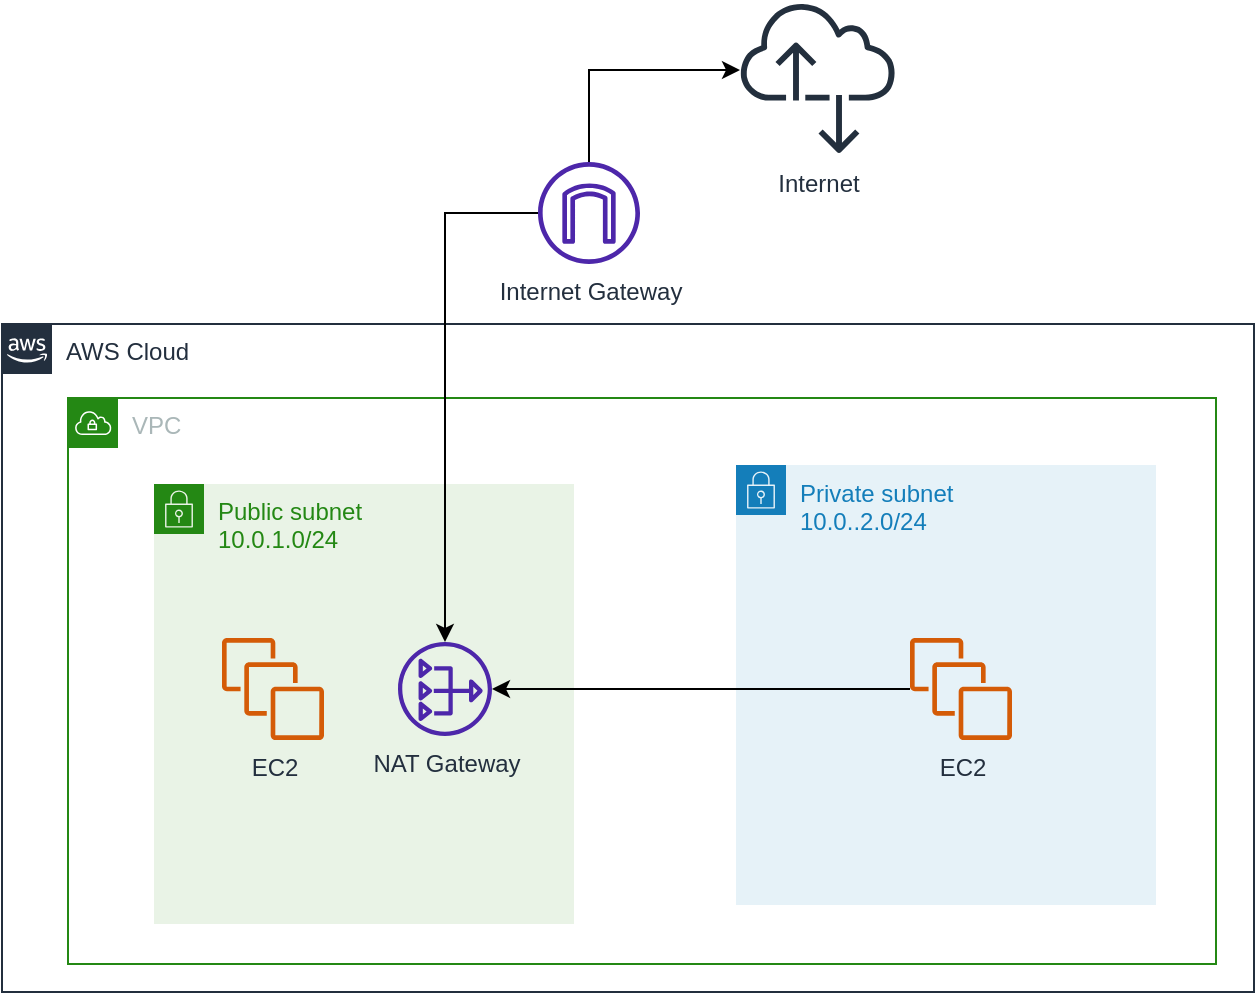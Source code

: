 <mxfile version="18.1.1" type="device"><diagram id="TCyiqfQCq2XxslTFkCtD" name="Page-1"><mxGraphModel dx="1185" dy="614" grid="0" gridSize="10" guides="1" tooltips="1" connect="1" arrows="1" fold="1" page="1" pageScale="1" pageWidth="827" pageHeight="1169" math="0" shadow="0"><root><mxCell id="0"/><mxCell id="1" parent="0"/><mxCell id="W-V09pMlmpD8GPUfPvHS-24" value="" style="group" vertex="1" connectable="0" parent="1"><mxGeometry x="105" y="50" width="626" height="496" as="geometry"/></mxCell><mxCell id="W-V09pMlmpD8GPUfPvHS-3" value="AWS Cloud" style="points=[[0,0],[0.25,0],[0.5,0],[0.75,0],[1,0],[1,0.25],[1,0.5],[1,0.75],[1,1],[0.75,1],[0.5,1],[0.25,1],[0,1],[0,0.75],[0,0.5],[0,0.25]];outlineConnect=0;gradientColor=none;html=1;whiteSpace=wrap;fontSize=12;fontStyle=0;container=1;pointerEvents=0;collapsible=0;recursiveResize=0;shape=mxgraph.aws4.group;grIcon=mxgraph.aws4.group_aws_cloud_alt;strokeColor=#232F3E;fillColor=none;verticalAlign=top;align=left;spacingLeft=30;fontColor=#232F3E;dashed=0;" vertex="1" parent="W-V09pMlmpD8GPUfPvHS-24"><mxGeometry y="162" width="626" height="334" as="geometry"/></mxCell><mxCell id="W-V09pMlmpD8GPUfPvHS-7" value="Public subnet&lt;br&gt;10.0.1.0/24" style="points=[[0,0],[0.25,0],[0.5,0],[0.75,0],[1,0],[1,0.25],[1,0.5],[1,0.75],[1,1],[0.75,1],[0.5,1],[0.25,1],[0,1],[0,0.75],[0,0.5],[0,0.25]];outlineConnect=0;gradientColor=none;html=1;whiteSpace=wrap;fontSize=12;fontStyle=0;container=1;pointerEvents=0;collapsible=0;recursiveResize=0;shape=mxgraph.aws4.group;grIcon=mxgraph.aws4.group_security_group;grStroke=0;strokeColor=#248814;fillColor=#E9F3E6;verticalAlign=top;align=left;spacingLeft=30;fontColor=#248814;dashed=0;" vertex="1" parent="W-V09pMlmpD8GPUfPvHS-24"><mxGeometry x="76" y="242" width="210" height="220" as="geometry"/></mxCell><mxCell id="W-V09pMlmpD8GPUfPvHS-9" value="Internet" style="sketch=0;outlineConnect=0;fontColor=#232F3E;gradientColor=none;fillColor=#232F3D;strokeColor=none;dashed=0;verticalLabelPosition=bottom;verticalAlign=top;align=center;html=1;fontSize=12;fontStyle=0;aspect=fixed;pointerEvents=1;shape=mxgraph.aws4.internet_alt2;" vertex="1" parent="W-V09pMlmpD8GPUfPvHS-24"><mxGeometry x="369" width="78" height="78" as="geometry"/></mxCell><mxCell id="W-V09pMlmpD8GPUfPvHS-10" value="VPC" style="points=[[0,0],[0.25,0],[0.5,0],[0.75,0],[1,0],[1,0.25],[1,0.5],[1,0.75],[1,1],[0.75,1],[0.5,1],[0.25,1],[0,1],[0,0.75],[0,0.5],[0,0.25]];outlineConnect=0;gradientColor=none;html=1;whiteSpace=wrap;fontSize=12;fontStyle=0;container=1;pointerEvents=0;collapsible=0;recursiveResize=0;shape=mxgraph.aws4.group;grIcon=mxgraph.aws4.group_vpc;strokeColor=#248814;fillColor=none;verticalAlign=top;align=left;spacingLeft=30;fontColor=#AAB7B8;dashed=0;" vertex="1" parent="W-V09pMlmpD8GPUfPvHS-24"><mxGeometry x="33" y="199" width="574" height="283" as="geometry"/></mxCell><mxCell id="W-V09pMlmpD8GPUfPvHS-12" value="NAT Gateway" style="sketch=0;outlineConnect=0;fontColor=#232F3E;gradientColor=none;fillColor=#4D27AA;strokeColor=none;dashed=0;verticalLabelPosition=bottom;verticalAlign=top;align=center;html=1;fontSize=12;fontStyle=0;aspect=fixed;pointerEvents=1;shape=mxgraph.aws4.nat_gateway;" vertex="1" parent="W-V09pMlmpD8GPUfPvHS-10"><mxGeometry x="165" y="122" width="47" height="47" as="geometry"/></mxCell><mxCell id="W-V09pMlmpD8GPUfPvHS-5" value="EC2" style="sketch=0;outlineConnect=0;fontColor=#232F3E;gradientColor=none;fillColor=#D45B07;strokeColor=none;dashed=0;verticalLabelPosition=bottom;verticalAlign=top;align=center;html=1;fontSize=12;fontStyle=0;aspect=fixed;pointerEvents=1;shape=mxgraph.aws4.instances;" vertex="1" parent="W-V09pMlmpD8GPUfPvHS-10"><mxGeometry x="77" y="120" width="51" height="51" as="geometry"/></mxCell><mxCell id="W-V09pMlmpD8GPUfPvHS-6" value="Private subnet&lt;br&gt;10.0..2.0/24" style="points=[[0,0],[0.25,0],[0.5,0],[0.75,0],[1,0],[1,0.25],[1,0.5],[1,0.75],[1,1],[0.75,1],[0.5,1],[0.25,1],[0,1],[0,0.75],[0,0.5],[0,0.25]];outlineConnect=0;gradientColor=none;html=1;whiteSpace=wrap;fontSize=12;fontStyle=0;container=1;pointerEvents=0;collapsible=0;recursiveResize=0;shape=mxgraph.aws4.group;grIcon=mxgraph.aws4.group_security_group;grStroke=0;strokeColor=#147EBA;fillColor=#E6F2F8;verticalAlign=top;align=left;spacingLeft=30;fontColor=#147EBA;dashed=0;" vertex="1" parent="W-V09pMlmpD8GPUfPvHS-10"><mxGeometry x="334" y="33.5" width="210" height="220" as="geometry"/></mxCell><mxCell id="W-V09pMlmpD8GPUfPvHS-13" value="EC2" style="sketch=0;outlineConnect=0;fontColor=#232F3E;gradientColor=none;fillColor=#D45B07;strokeColor=none;dashed=0;verticalLabelPosition=bottom;verticalAlign=top;align=center;html=1;fontSize=12;fontStyle=0;aspect=fixed;pointerEvents=1;shape=mxgraph.aws4.instances;" vertex="1" parent="W-V09pMlmpD8GPUfPvHS-6"><mxGeometry x="87" y="86.5" width="51" height="51" as="geometry"/></mxCell><mxCell id="W-V09pMlmpD8GPUfPvHS-18" style="edgeStyle=orthogonalEdgeStyle;rounded=0;orthogonalLoop=1;jettySize=auto;html=1;" edge="1" parent="W-V09pMlmpD8GPUfPvHS-10" source="W-V09pMlmpD8GPUfPvHS-13" target="W-V09pMlmpD8GPUfPvHS-12"><mxGeometry relative="1" as="geometry"/></mxCell><mxCell id="W-V09pMlmpD8GPUfPvHS-14" value="" style="edgeStyle=orthogonalEdgeStyle;rounded=0;orthogonalLoop=1;jettySize=auto;html=1;" edge="1" parent="W-V09pMlmpD8GPUfPvHS-24" source="W-V09pMlmpD8GPUfPvHS-8" target="W-V09pMlmpD8GPUfPvHS-12"><mxGeometry relative="1" as="geometry"/></mxCell><mxCell id="W-V09pMlmpD8GPUfPvHS-23" style="edgeStyle=orthogonalEdgeStyle;rounded=0;orthogonalLoop=1;jettySize=auto;html=1;" edge="1" parent="W-V09pMlmpD8GPUfPvHS-24" source="W-V09pMlmpD8GPUfPvHS-8" target="W-V09pMlmpD8GPUfPvHS-9"><mxGeometry relative="1" as="geometry"><Array as="points"><mxPoint x="293" y="35"/></Array></mxGeometry></mxCell><mxCell id="W-V09pMlmpD8GPUfPvHS-8" value="Internet Gateway" style="sketch=0;outlineConnect=0;fontColor=#232F3E;gradientColor=none;fillColor=#4D27AA;strokeColor=none;dashed=0;verticalLabelPosition=bottom;verticalAlign=top;align=center;html=1;fontSize=12;fontStyle=0;aspect=fixed;pointerEvents=1;shape=mxgraph.aws4.internet_gateway;" vertex="1" parent="W-V09pMlmpD8GPUfPvHS-24"><mxGeometry x="268" y="81" width="51" height="51" as="geometry"/></mxCell></root></mxGraphModel></diagram></mxfile>